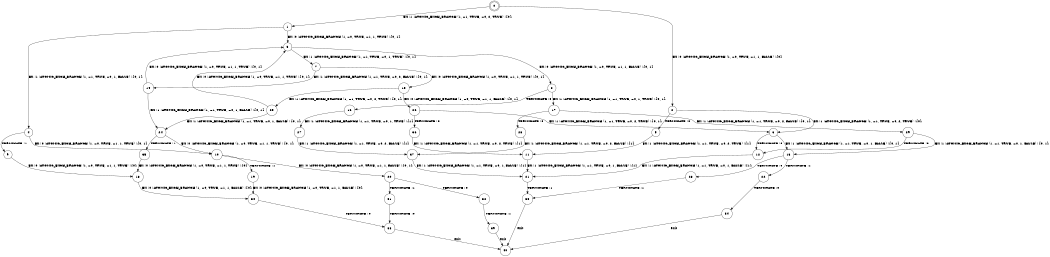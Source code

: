 digraph BCG {
size = "7, 10.5";
center = TRUE;
node [shape = circle];
0 [peripheries = 2];
0 -> 1 [label = "EX !1 !ATOMIC_EXCH_BRANCH (1, +1, TRUE, +0, 2, TRUE) !{0}"];
0 -> 2 [label = "EX !0 !ATOMIC_EXCH_BRANCH (1, +0, TRUE, +1, 1, FALSE) !{0}"];
1 -> 3 [label = "EX !0 !ATOMIC_EXCH_BRANCH (1, +0, TRUE, +1, 1, TRUE) !{0, 1}"];
1 -> 4 [label = "EX !1 !ATOMIC_EXCH_BRANCH (1, +1, TRUE, +0, 1, FALSE) !{0, 1}"];
2 -> 5 [label = "TERMINATE !0"];
2 -> 6 [label = "EX !1 !ATOMIC_EXCH_BRANCH (1, +1, TRUE, +0, 2, TRUE) !{0}"];
3 -> 7 [label = "EX !1 !ATOMIC_EXCH_BRANCH (1, +1, TRUE, +0, 1, TRUE) !{0, 1}"];
3 -> 8 [label = "EX !0 !ATOMIC_EXCH_BRANCH (1, +0, TRUE, +1, 1, FALSE) !{0, 1}"];
4 -> 9 [label = "TERMINATE !1"];
4 -> 10 [label = "EX !0 !ATOMIC_EXCH_BRANCH (1, +0, TRUE, +1, 1, TRUE) !{0, 1}"];
5 -> 11 [label = "EX !1 !ATOMIC_EXCH_BRANCH (1, +1, TRUE, +0, 2, TRUE) !{1}"];
6 -> 12 [label = "TERMINATE !0"];
6 -> 13 [label = "EX !1 !ATOMIC_EXCH_BRANCH (1, +1, TRUE, +0, 1, FALSE) !{0, 1}"];
7 -> 14 [label = "EX !1 !ATOMIC_EXCH_BRANCH (1, +1, TRUE, +0, 2, FALSE) !{0, 1}"];
7 -> 15 [label = "EX !0 !ATOMIC_EXCH_BRANCH (1, +0, TRUE, +1, 1, TRUE) !{0, 1}"];
8 -> 16 [label = "TERMINATE !0"];
8 -> 17 [label = "EX !1 !ATOMIC_EXCH_BRANCH (1, +1, TRUE, +0, 1, TRUE) !{0, 1}"];
9 -> 18 [label = "EX !0 !ATOMIC_EXCH_BRANCH (1, +0, TRUE, +1, 1, TRUE) !{0}"];
10 -> 19 [label = "TERMINATE !1"];
10 -> 20 [label = "EX !0 !ATOMIC_EXCH_BRANCH (1, +0, TRUE, +1, 1, FALSE) !{0, 1}"];
11 -> 21 [label = "EX !1 !ATOMIC_EXCH_BRANCH (1, +1, TRUE, +0, 1, FALSE) !{1}"];
12 -> 21 [label = "EX !1 !ATOMIC_EXCH_BRANCH (1, +1, TRUE, +0, 1, FALSE) !{1}"];
13 -> 22 [label = "TERMINATE !1"];
13 -> 23 [label = "TERMINATE !0"];
14 -> 24 [label = "EX !1 !ATOMIC_EXCH_BRANCH (1, +1, TRUE, +0, 1, FALSE) !{0, 1}"];
14 -> 3 [label = "EX !0 !ATOMIC_EXCH_BRANCH (1, +0, TRUE, +1, 1, TRUE) !{0, 1}"];
15 -> 25 [label = "EX !1 !ATOMIC_EXCH_BRANCH (1, +1, TRUE, +0, 2, TRUE) !{0, 1}"];
15 -> 26 [label = "EX !0 !ATOMIC_EXCH_BRANCH (1, +0, TRUE, +1, 1, FALSE) !{0, 1}"];
16 -> 27 [label = "EX !1 !ATOMIC_EXCH_BRANCH (1, +1, TRUE, +0, 1, TRUE) !{1}"];
17 -> 28 [label = "TERMINATE !0"];
17 -> 29 [label = "EX !1 !ATOMIC_EXCH_BRANCH (1, +1, TRUE, +0, 2, FALSE) !{0, 1}"];
18 -> 30 [label = "EX !0 !ATOMIC_EXCH_BRANCH (1, +0, TRUE, +1, 1, FALSE) !{0}"];
19 -> 30 [label = "EX !0 !ATOMIC_EXCH_BRANCH (1, +0, TRUE, +1, 1, FALSE) !{0}"];
20 -> 31 [label = "TERMINATE !1"];
20 -> 32 [label = "TERMINATE !0"];
21 -> 33 [label = "TERMINATE !1"];
22 -> 34 [label = "TERMINATE !0"];
23 -> 33 [label = "TERMINATE !1"];
24 -> 35 [label = "TERMINATE !1"];
24 -> 10 [label = "EX !0 !ATOMIC_EXCH_BRANCH (1, +0, TRUE, +1, 1, TRUE) !{0, 1}"];
25 -> 24 [label = "EX !1 !ATOMIC_EXCH_BRANCH (1, +1, TRUE, +0, 1, FALSE) !{0, 1}"];
25 -> 3 [label = "EX !0 !ATOMIC_EXCH_BRANCH (1, +0, TRUE, +1, 1, TRUE) !{0, 1}"];
26 -> 36 [label = "TERMINATE !0"];
26 -> 6 [label = "EX !1 !ATOMIC_EXCH_BRANCH (1, +1, TRUE, +0, 2, TRUE) !{0, 1}"];
27 -> 37 [label = "EX !1 !ATOMIC_EXCH_BRANCH (1, +1, TRUE, +0, 2, FALSE) !{1}"];
28 -> 37 [label = "EX !1 !ATOMIC_EXCH_BRANCH (1, +1, TRUE, +0, 2, FALSE) !{1}"];
29 -> 12 [label = "TERMINATE !0"];
29 -> 13 [label = "EX !1 !ATOMIC_EXCH_BRANCH (1, +1, TRUE, +0, 1, FALSE) !{0, 1}"];
30 -> 38 [label = "TERMINATE !0"];
31 -> 38 [label = "TERMINATE !0"];
32 -> 39 [label = "TERMINATE !1"];
33 -> 40 [label = "exit"];
34 -> 40 [label = "exit"];
35 -> 18 [label = "EX !0 !ATOMIC_EXCH_BRANCH (1, +0, TRUE, +1, 1, TRUE) !{0}"];
36 -> 11 [label = "EX !1 !ATOMIC_EXCH_BRANCH (1, +1, TRUE, +0, 2, TRUE) !{1}"];
37 -> 21 [label = "EX !1 !ATOMIC_EXCH_BRANCH (1, +1, TRUE, +0, 1, FALSE) !{1}"];
38 -> 40 [label = "exit"];
39 -> 40 [label = "exit"];
}
